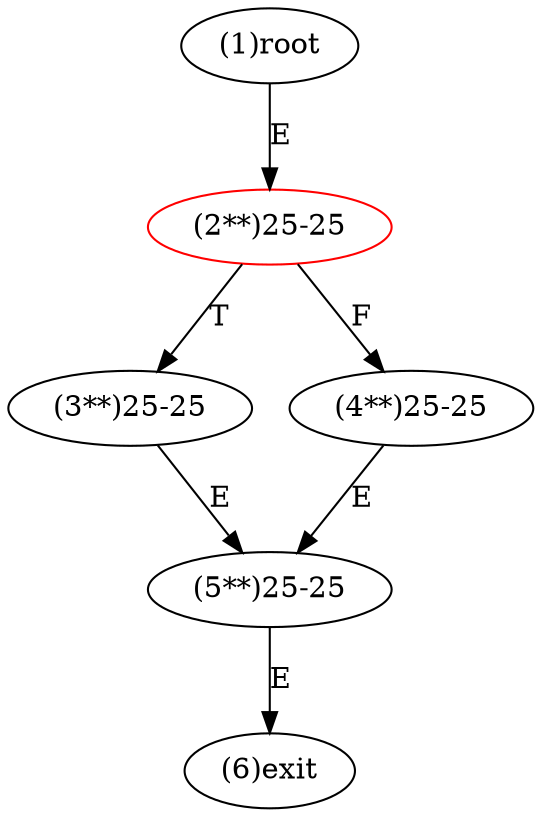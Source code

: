 digraph "" { 
1[ label="(1)root"];
2[ label="(2**)25-25",color=red];
3[ label="(3**)25-25"];
4[ label="(4**)25-25"];
5[ label="(5**)25-25"];
6[ label="(6)exit"];
1->2[ label="E"];
2->4[ label="F"];
2->3[ label="T"];
3->5[ label="E"];
4->5[ label="E"];
5->6[ label="E"];
}